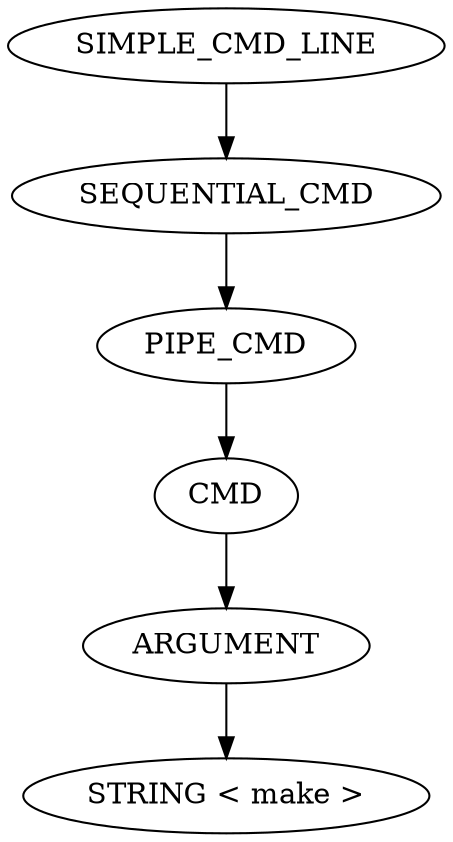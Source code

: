 digraph PARSER {
	NODE_0x7fb2f640d8f0 [label="SIMPLE_CMD_LINE\n"];
	NODE_0x7fb2f640d8f0 -> NODE_0x7fb2f640d8d0
	NODE_0x7fb2f640d8d0 [label="SEQUENTIAL_CMD\n"];
	NODE_0x7fb2f640d8d0 -> NODE_0x7fb2f640d8b0
	NODE_0x7fb2f640d8b0 [label="PIPE_CMD\n"];
	NODE_0x7fb2f640d8b0 -> NODE_0x7fb2f640d890
	NODE_0x7fb2f640d890 [label="CMD\n"];
	NODE_0x7fb2f640d890 -> NODE_0x7fb2f640d870
	NODE_0x7fb2f640d870 [label="ARGUMENT\n"];
	NODE_0x7fb2f640d870 -> NODE_0x7fb2f640d850
	NODE_0x7fb2f640d850 [label="STRING < make >\n"];
}
